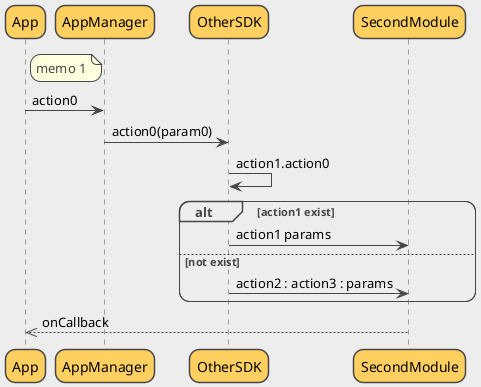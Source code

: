 @startuml
skinparam defaultFontName Segoe UI
skinparam BackgroundColor EDEDED
skinparam shadowing false
skinparam RoundCorner 20
skinparam ArrowColor 454645
skinparam FontColor 454645
skinparam SequenceLifeLineBorderColor 454645
skinparam SequenceGroupHeaderFontColor 454645
skinparam SequenceGroupFontColor 454645
skinparam SequenceGroupBorderColor 454645
skinparam SequenceGroupBorderThickness 1
skinparam sequenceDivider {
    BorderColor 454645
    BorderThickness 1
    FontColor 454645
}
skinparam participant {
    BackgroundColor ffd060
    BorderColor 454645
    FontColor Black
    BorderThickness 1.5
}
skinparam database {
    BackgroundColor 98DDDE
    BorderColor 454645
    FontColor 454645
}
skinparam entity {
    BackgroundColor FFDA29
    BorderColor 454645
    FontColor 454645
}
skinparam note {
    BackgroundColor LightYellow
    BorderColor 454645
    FontColor 454645
    BorderThickness 1
}
skinparam actor {
    BackgroundColor 454645
    BorderColor 454645
    FontColor 454645
}
skinparam boundary {
    BackgroundColor FFDA29
    BorderColor 454645
    FontColor 454645
}
skinparam control {
    BackgroundColor FFDA29
    BorderColor 454645
    FontColor 454645
}
skinparam collections {
    BackgroundColor FF6F61
    BorderColor 454645
    FontColor 454645
    BorderThickness 1.5
}
skinparam queue {
    BackgroundColor FF6F61
    BorderColor 454645
    FontColor FFF
    BorderThickness 1.5
}
participant App
note right of App
  memo 1
end note
App -> AppManager : action0
        AppManager -> OtherSDK: action0(param0)
        OtherSDK -> OtherSDK: action1.action0
alt action1 exist
    OtherSDK -> SecondModule: action1 params
else not exist
    OtherSDK -> SecondModule: action2 : action3 : params
end    
SecondModule -->> App : onCallback
@enduml

@startuml
listfonts
@enduml
